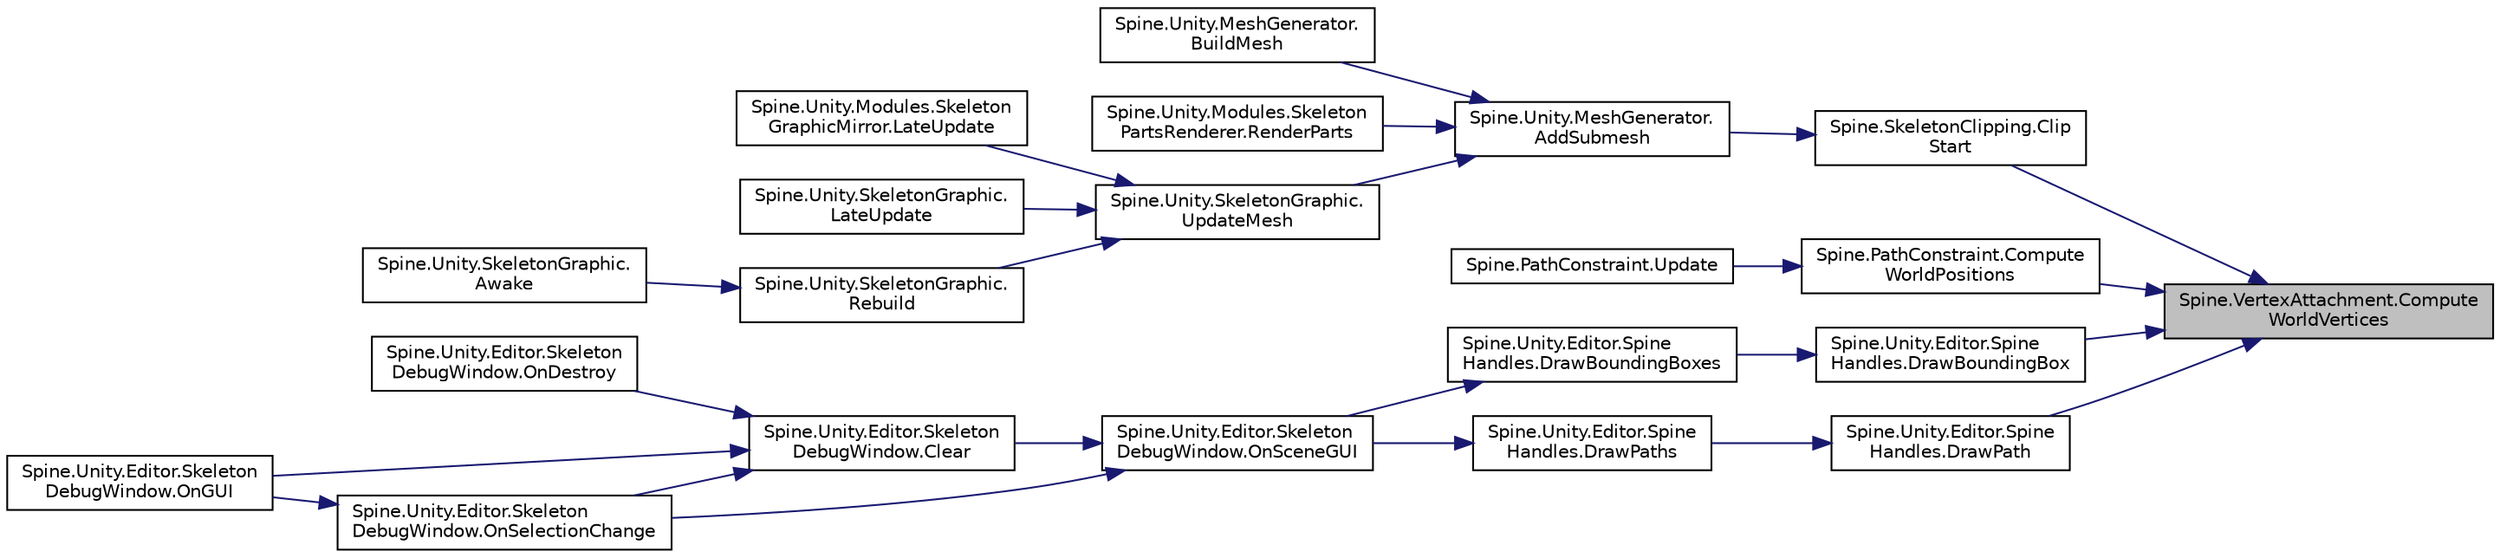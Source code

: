 digraph "Spine.VertexAttachment.ComputeWorldVertices"
{
 // LATEX_PDF_SIZE
  edge [fontname="Helvetica",fontsize="10",labelfontname="Helvetica",labelfontsize="10"];
  node [fontname="Helvetica",fontsize="10",shape=record];
  rankdir="RL";
  Node1 [label="Spine.VertexAttachment.Compute\lWorldVertices",height=0.2,width=0.4,color="black", fillcolor="grey75", style="filled", fontcolor="black",tooltip=" "];
  Node1 -> Node2 [dir="back",color="midnightblue",fontsize="10",style="solid",fontname="Helvetica"];
  Node2 [label="Spine.SkeletonClipping.Clip\lStart",height=0.2,width=0.4,color="black", fillcolor="white", style="filled",URL="$class_spine_1_1_skeleton_clipping.html#ae62e72353332993c8e3c7bc437edfd67",tooltip=" "];
  Node2 -> Node3 [dir="back",color="midnightblue",fontsize="10",style="solid",fontname="Helvetica"];
  Node3 [label="Spine.Unity.MeshGenerator.\lAddSubmesh",height=0.2,width=0.4,color="black", fillcolor="white", style="filled",URL="$class_spine_1_1_unity_1_1_mesh_generator.html#aa952a9e80b0019d3bbeb457175e00e7a",tooltip=" "];
  Node3 -> Node4 [dir="back",color="midnightblue",fontsize="10",style="solid",fontname="Helvetica"];
  Node4 [label="Spine.Unity.MeshGenerator.\lBuildMesh",height=0.2,width=0.4,color="black", fillcolor="white", style="filled",URL="$class_spine_1_1_unity_1_1_mesh_generator.html#afde88fe03d1b02324d25a61887315f1e",tooltip=" "];
  Node3 -> Node5 [dir="back",color="midnightblue",fontsize="10",style="solid",fontname="Helvetica"];
  Node5 [label="Spine.Unity.Modules.Skeleton\lPartsRenderer.RenderParts",height=0.2,width=0.4,color="black", fillcolor="white", style="filled",URL="$class_spine_1_1_unity_1_1_modules_1_1_skeleton_parts_renderer.html#a43a8dd16f1f503a5b350223f35d20544",tooltip=" "];
  Node3 -> Node6 [dir="back",color="midnightblue",fontsize="10",style="solid",fontname="Helvetica"];
  Node6 [label="Spine.Unity.SkeletonGraphic.\lUpdateMesh",height=0.2,width=0.4,color="black", fillcolor="white", style="filled",URL="$class_spine_1_1_unity_1_1_skeleton_graphic.html#a1811fb0d59465b27a278b3aaf8058c36",tooltip=" "];
  Node6 -> Node7 [dir="back",color="midnightblue",fontsize="10",style="solid",fontname="Helvetica"];
  Node7 [label="Spine.Unity.Modules.Skeleton\lGraphicMirror.LateUpdate",height=0.2,width=0.4,color="black", fillcolor="white", style="filled",URL="$class_spine_1_1_unity_1_1_modules_1_1_skeleton_graphic_mirror.html#a4001ca65fa40eb1b20cc4bf5387a3e8c",tooltip=" "];
  Node6 -> Node8 [dir="back",color="midnightblue",fontsize="10",style="solid",fontname="Helvetica"];
  Node8 [label="Spine.Unity.SkeletonGraphic.\lLateUpdate",height=0.2,width=0.4,color="black", fillcolor="white", style="filled",URL="$class_spine_1_1_unity_1_1_skeleton_graphic.html#ab8b35c979b6e1055211a977cb2d536f7",tooltip=" "];
  Node6 -> Node9 [dir="back",color="midnightblue",fontsize="10",style="solid",fontname="Helvetica"];
  Node9 [label="Spine.Unity.SkeletonGraphic.\lRebuild",height=0.2,width=0.4,color="black", fillcolor="white", style="filled",URL="$class_spine_1_1_unity_1_1_skeleton_graphic.html#a7fde4a7dd80d3ffb39777dc62d15cbda",tooltip=" "];
  Node9 -> Node10 [dir="back",color="midnightblue",fontsize="10",style="solid",fontname="Helvetica"];
  Node10 [label="Spine.Unity.SkeletonGraphic.\lAwake",height=0.2,width=0.4,color="black", fillcolor="white", style="filled",URL="$class_spine_1_1_unity_1_1_skeleton_graphic.html#a64245d774427a891bdabe21bcdf6dead",tooltip=" "];
  Node1 -> Node11 [dir="back",color="midnightblue",fontsize="10",style="solid",fontname="Helvetica"];
  Node11 [label="Spine.PathConstraint.Compute\lWorldPositions",height=0.2,width=0.4,color="black", fillcolor="white", style="filled",URL="$class_spine_1_1_path_constraint.html#a0a486ebfb77dc0339a9cd45bd12ad9d2",tooltip=" "];
  Node11 -> Node12 [dir="back",color="midnightblue",fontsize="10",style="solid",fontname="Helvetica"];
  Node12 [label="Spine.PathConstraint.Update",height=0.2,width=0.4,color="black", fillcolor="white", style="filled",URL="$class_spine_1_1_path_constraint.html#a1b84dbe4fd8e07faa1e9f1e4f61948f7",tooltip=" "];
  Node1 -> Node13 [dir="back",color="midnightblue",fontsize="10",style="solid",fontname="Helvetica"];
  Node13 [label="Spine.Unity.Editor.Spine\lHandles.DrawBoundingBox",height=0.2,width=0.4,color="black", fillcolor="white", style="filled",URL="$class_spine_1_1_unity_1_1_editor_1_1_spine_handles.html#a716188942162e5b2e2111c0e7f1b83ca",tooltip=" "];
  Node13 -> Node14 [dir="back",color="midnightblue",fontsize="10",style="solid",fontname="Helvetica"];
  Node14 [label="Spine.Unity.Editor.Spine\lHandles.DrawBoundingBoxes",height=0.2,width=0.4,color="black", fillcolor="white", style="filled",URL="$class_spine_1_1_unity_1_1_editor_1_1_spine_handles.html#abc17427b5780ea5a9c84c6291696ea0b",tooltip=" "];
  Node14 -> Node15 [dir="back",color="midnightblue",fontsize="10",style="solid",fontname="Helvetica"];
  Node15 [label="Spine.Unity.Editor.Skeleton\lDebugWindow.OnSceneGUI",height=0.2,width=0.4,color="black", fillcolor="white", style="filled",URL="$class_spine_1_1_unity_1_1_editor_1_1_skeleton_debug_window.html#aefbfe1e3342f532c8d8503fcb1e8a0b3",tooltip=" "];
  Node15 -> Node16 [dir="back",color="midnightblue",fontsize="10",style="solid",fontname="Helvetica"];
  Node16 [label="Spine.Unity.Editor.Skeleton\lDebugWindow.Clear",height=0.2,width=0.4,color="black", fillcolor="white", style="filled",URL="$class_spine_1_1_unity_1_1_editor_1_1_skeleton_debug_window.html#a9572f18fb8a9d686bdf6764a54dc35c4",tooltip=" "];
  Node16 -> Node17 [dir="back",color="midnightblue",fontsize="10",style="solid",fontname="Helvetica"];
  Node17 [label="Spine.Unity.Editor.Skeleton\lDebugWindow.OnDestroy",height=0.2,width=0.4,color="black", fillcolor="white", style="filled",URL="$class_spine_1_1_unity_1_1_editor_1_1_skeleton_debug_window.html#aa02886ef672143168b07b12fa434f228",tooltip=" "];
  Node16 -> Node18 [dir="back",color="midnightblue",fontsize="10",style="solid",fontname="Helvetica"];
  Node18 [label="Spine.Unity.Editor.Skeleton\lDebugWindow.OnGUI",height=0.2,width=0.4,color="black", fillcolor="white", style="filled",URL="$class_spine_1_1_unity_1_1_editor_1_1_skeleton_debug_window.html#a08a29a81c42d9af499d83e27132a247a",tooltip=" "];
  Node16 -> Node19 [dir="back",color="midnightblue",fontsize="10",style="solid",fontname="Helvetica"];
  Node19 [label="Spine.Unity.Editor.Skeleton\lDebugWindow.OnSelectionChange",height=0.2,width=0.4,color="black", fillcolor="white", style="filled",URL="$class_spine_1_1_unity_1_1_editor_1_1_skeleton_debug_window.html#abf8628628ade435fe1b76c9d3b4fcf83",tooltip=" "];
  Node19 -> Node18 [dir="back",color="midnightblue",fontsize="10",style="solid",fontname="Helvetica"];
  Node15 -> Node19 [dir="back",color="midnightblue",fontsize="10",style="solid",fontname="Helvetica"];
  Node1 -> Node20 [dir="back",color="midnightblue",fontsize="10",style="solid",fontname="Helvetica"];
  Node20 [label="Spine.Unity.Editor.Spine\lHandles.DrawPath",height=0.2,width=0.4,color="black", fillcolor="white", style="filled",URL="$class_spine_1_1_unity_1_1_editor_1_1_spine_handles.html#ab854c39873b6f0e99a6bac01751471df",tooltip=" "];
  Node20 -> Node21 [dir="back",color="midnightblue",fontsize="10",style="solid",fontname="Helvetica"];
  Node21 [label="Spine.Unity.Editor.Spine\lHandles.DrawPaths",height=0.2,width=0.4,color="black", fillcolor="white", style="filled",URL="$class_spine_1_1_unity_1_1_editor_1_1_spine_handles.html#a49ac661a58606884154374fa90b3253a",tooltip=" "];
  Node21 -> Node15 [dir="back",color="midnightblue",fontsize="10",style="solid",fontname="Helvetica"];
}
